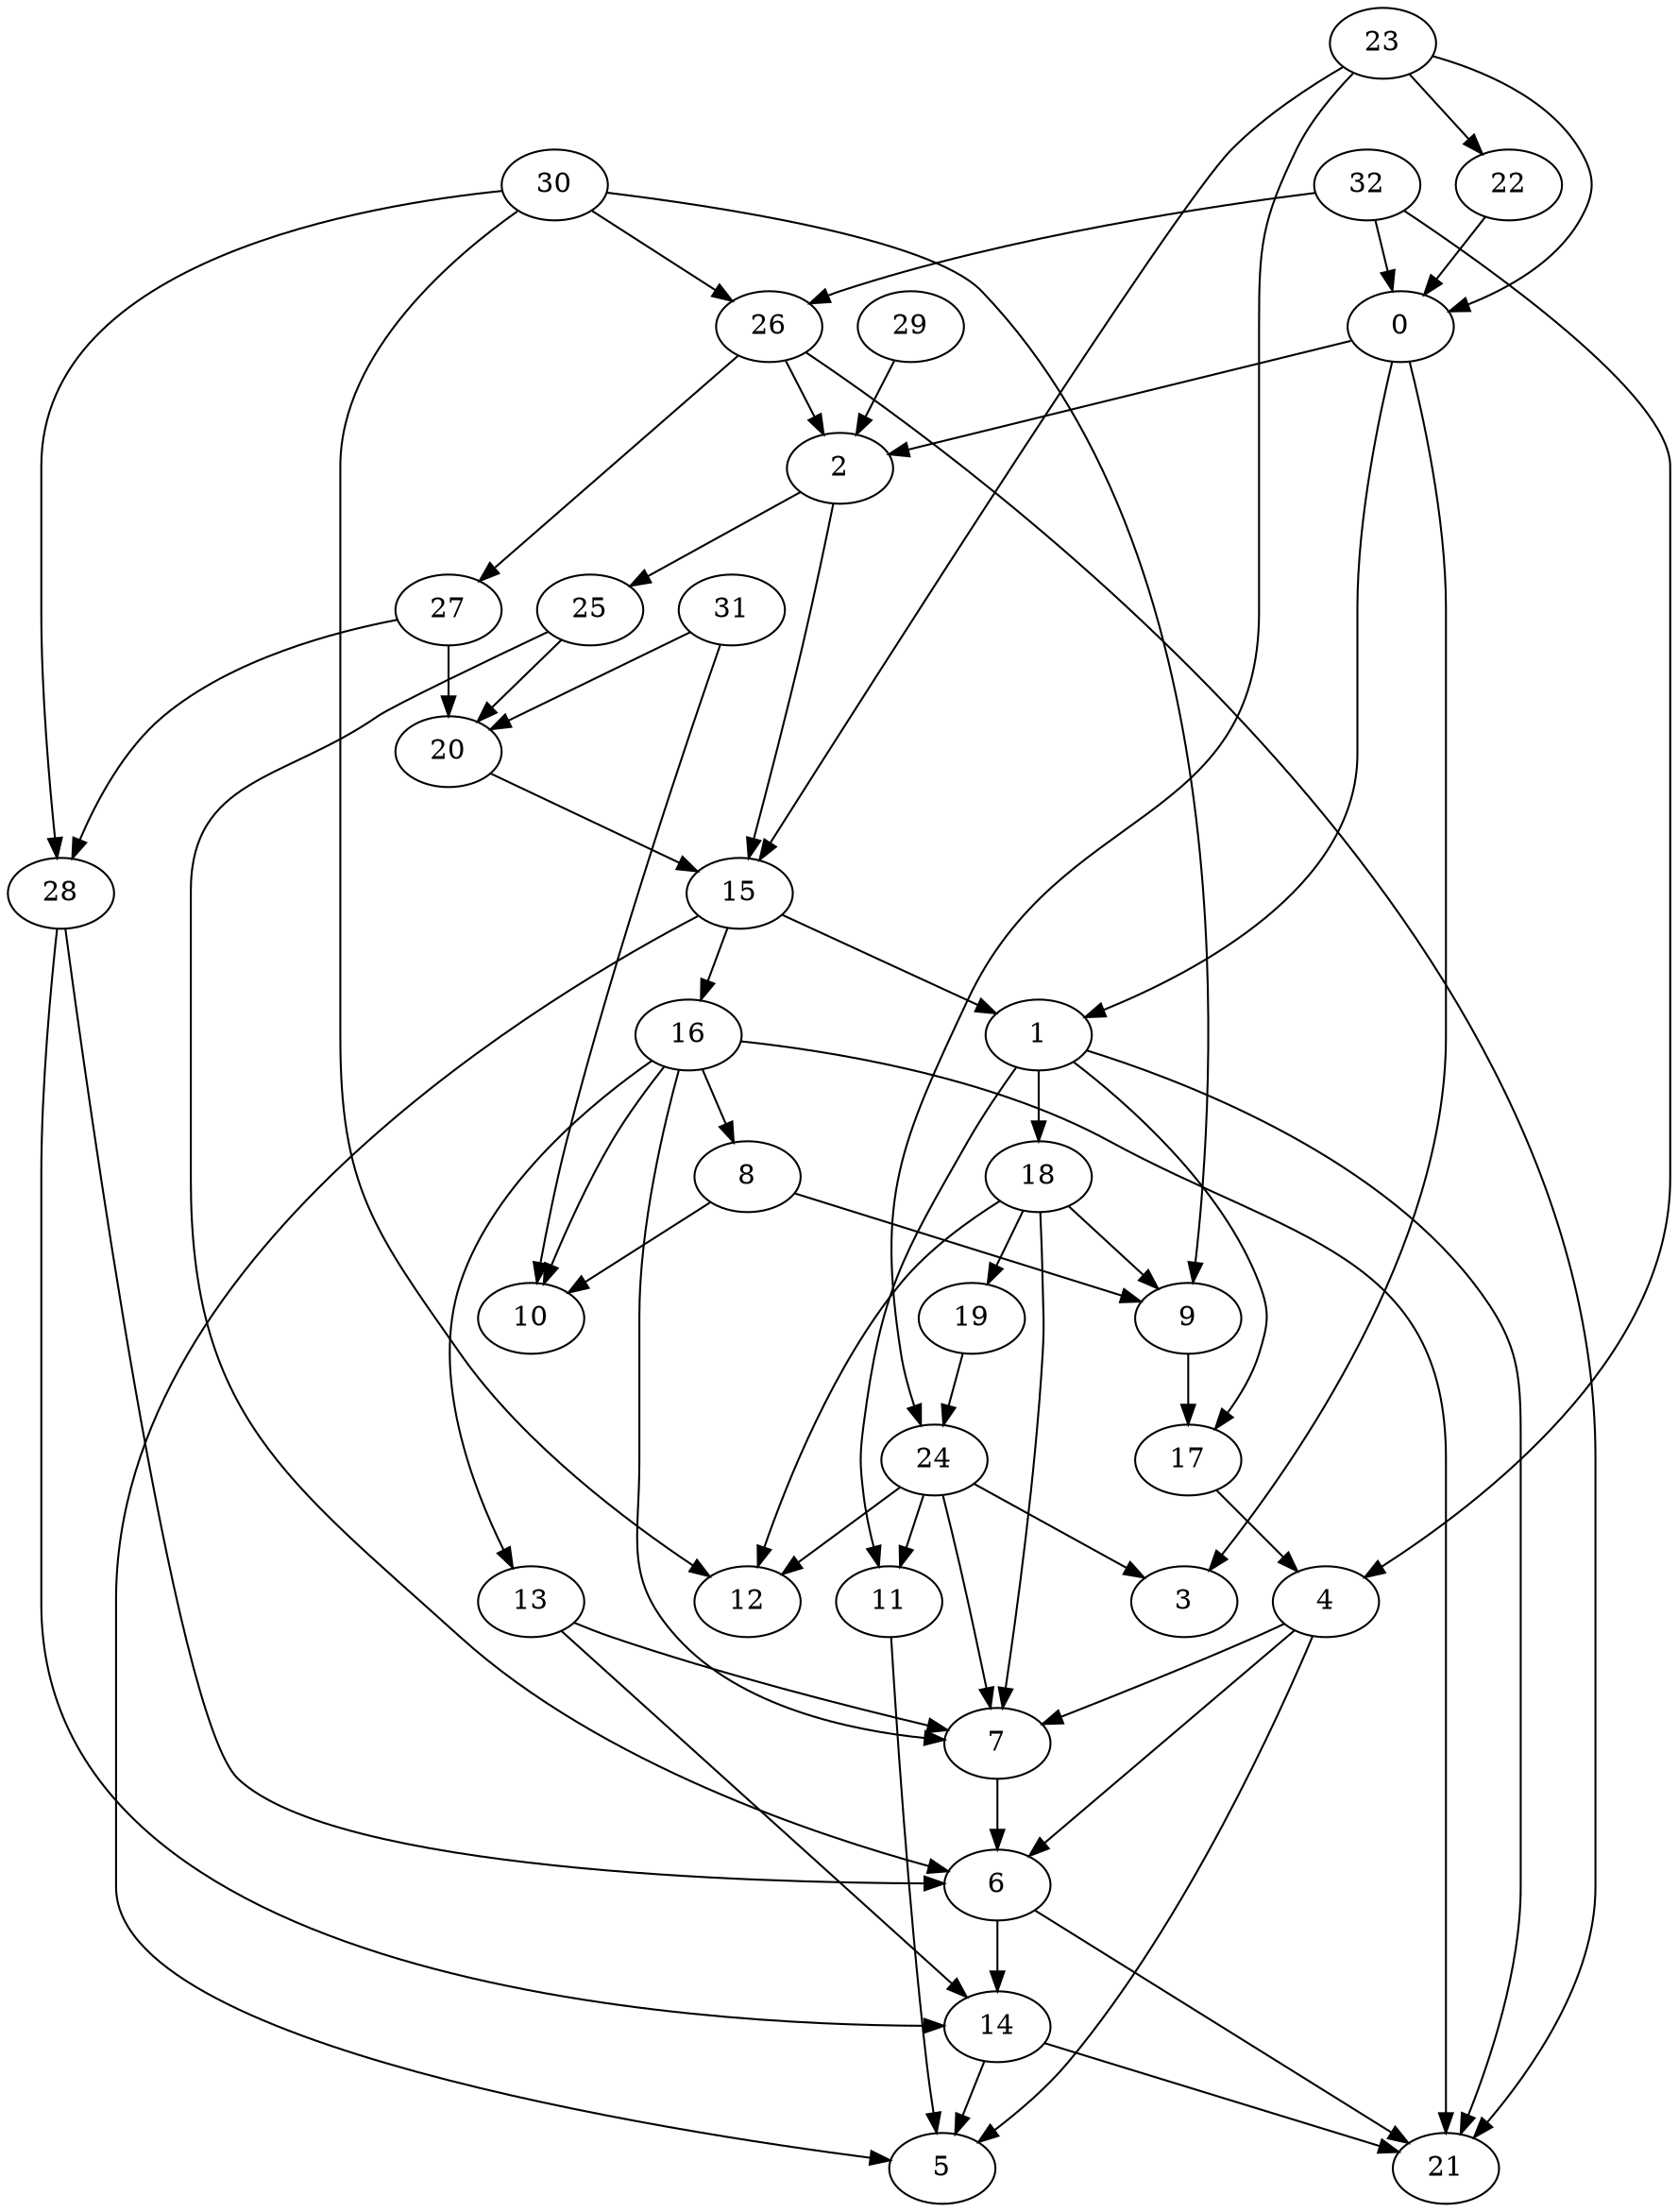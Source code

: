 strict digraph "" {
	0	 [pos="41.035860776901245,83.60072374343872"];
	1	 [pos="95.11281847953796,78.73721718788147"];
	0 -> 1;
	2	 [pos="91.89156293869019,46.466317772865295"];
	0 -> 2;
	3	 [pos="1.0099119506776333,9.363052994012833"];
	0 -> 3;
	11	 [pos="97.39280939102173,99.4106650352478"];
	1 -> 11;
	17	 [pos="15.36133736371994,55.848318338394165"];
	1 -> 17;
	18	 [pos="44.84050273895264,70.95802426338196"];
	1 -> 18;
	21	 [pos="96.59624099731445,50.34804940223694"];
	1 -> 21;
	15	 [pos="69.3879783153534,34.894612431526184"];
	2 -> 15;
	25	 [pos="37.815061211586,31.599032878875732"];
	2 -> 25;
	4	 [pos="32.30192959308624,75.93955993652344"];
	5	 [pos="8.620058000087738,95.5906867980957"];
	4 -> 5;
	6	 [pos="99.66890811920166,99.9643862247467"];
	4 -> 6;
	7	 [pos="57.24427103996277,85.4477047920227"];
	4 -> 7;
	14	 [pos="56.86765909194946,33.753031492233276"];
	6 -> 14;
	6 -> 21;
	7 -> 6;
	8	 [pos="77.01133489608765,64.69029188156128"];
	9	 [pos="39.607858657836914,83.15849304199219"];
	8 -> 9;
	10	 [pos="44.326359033584595,5.134226009249687"];
	8 -> 10;
	9 -> 17;
	11 -> 5;
	12	 [pos="58.5218071937561,39.42592442035675"];
	13	 [pos="4.068104177713394,0.7808341179043055"];
	13 -> 7;
	13 -> 14;
	14 -> 5;
	14 -> 21;
	15 -> 1;
	15 -> 5;
	16	 [pos="99.81581568717957,30.47502040863037"];
	15 -> 16;
	16 -> 7;
	16 -> 8;
	16 -> 10;
	16 -> 13;
	16 -> 21;
	17 -> 4;
	18 -> 7;
	18 -> 9;
	18 -> 12;
	19	 [pos="14.228788018226624,29.805442690849304"];
	18 -> 19;
	24	 [pos="98.98828864097595,8.585985749959946"];
	19 -> 24;
	20	 [pos="79.56627607345581,4.268667846918106"];
	20 -> 15;
	22	 [pos="76.6946017742157,35.709330439567566"];
	22 -> 0;
	23	 [pos="21.71977162361145,62.749046087265015"];
	23 -> 0;
	23 -> 15;
	23 -> 22;
	23 -> 24;
	24 -> 3;
	24 -> 7;
	24 -> 11;
	24 -> 12;
	25 -> 6;
	25 -> 20;
	26	 [pos="56.20126724243164,37.96111345291138"];
	26 -> 2;
	26 -> 21;
	27	 [pos="57.9265832901001,48.67681264877319"];
	26 -> 27;
	27 -> 20;
	28	 [pos="44.00188624858856,37.6408189535141"];
	27 -> 28;
	28 -> 6;
	28 -> 14;
	29	 [pos="82.0169985294342,46.4032769203186"];
	29 -> 2;
	30	 [pos="8.348488807678223,41.00015461444855"];
	30 -> 9;
	30 -> 12;
	30 -> 26;
	30 -> 28;
	31	 [pos="43.829286098480225,77.77004837989807"];
	31 -> 10;
	31 -> 20;
	32	 [pos="19.24964189529419,45.12306451797485"];
	32 -> 0;
	32 -> 4;
	32 -> 26;
}

